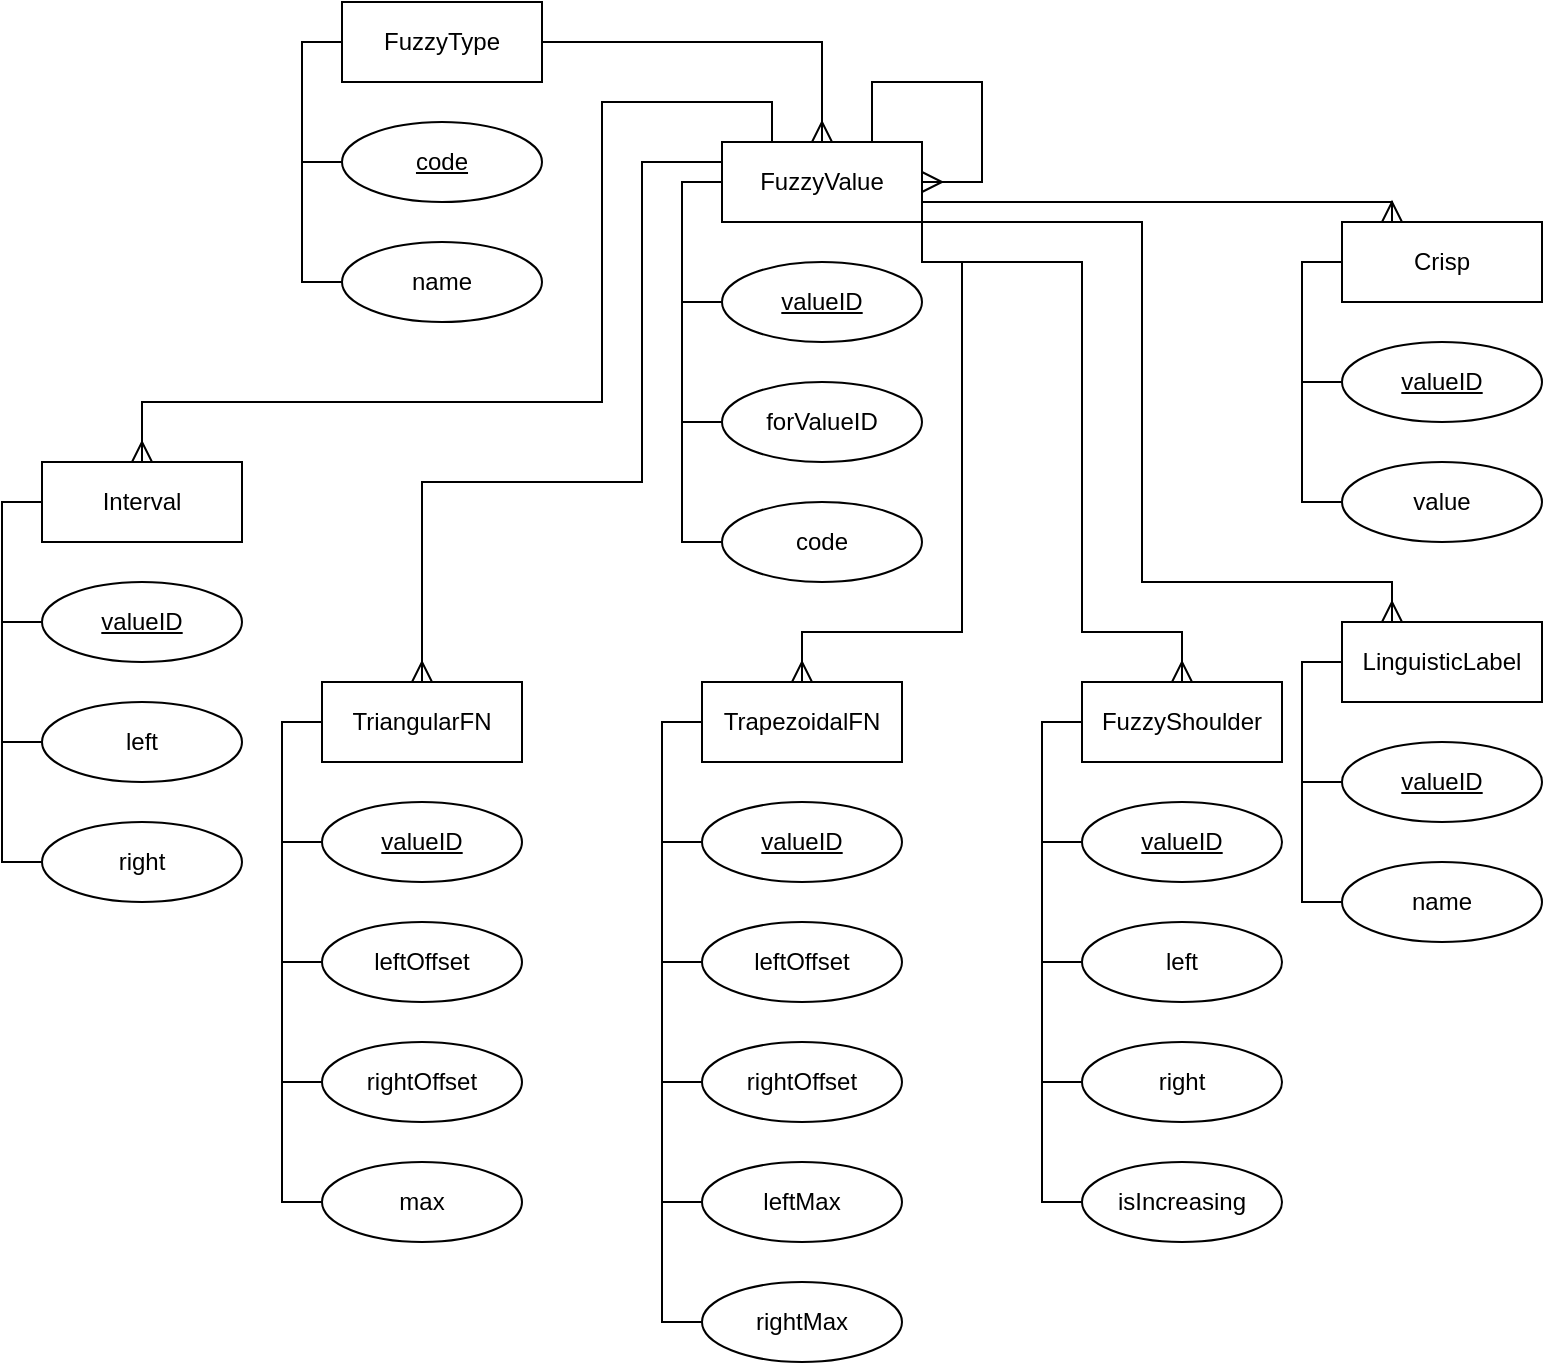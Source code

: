 <mxfile version="16.5.1" type="device"><diagram id="Ls7CAqHKNr0_9SQ_I0zq" name="Страница 1"><mxGraphModel dx="2249" dy="878" grid="1" gridSize="10" guides="1" tooltips="1" connect="1" arrows="1" fold="1" page="1" pageScale="1" pageWidth="827" pageHeight="1169" math="0" shadow="0"><root><mxCell id="0"/><mxCell id="1" parent="0"/><mxCell id="wLwDfBoCLIOFkQrNuHTX-5" style="edgeStyle=orthogonalEdgeStyle;rounded=0;orthogonalLoop=1;jettySize=auto;html=1;exitX=0;exitY=0.5;exitDx=0;exitDy=0;entryX=0;entryY=0.5;entryDx=0;entryDy=0;endArrow=none;endFill=0;" edge="1" parent="1" source="wLwDfBoCLIOFkQrNuHTX-1" target="wLwDfBoCLIOFkQrNuHTX-3"><mxGeometry relative="1" as="geometry"/></mxCell><mxCell id="wLwDfBoCLIOFkQrNuHTX-6" style="edgeStyle=orthogonalEdgeStyle;rounded=0;orthogonalLoop=1;jettySize=auto;html=1;exitX=0;exitY=0.5;exitDx=0;exitDy=0;entryX=0;entryY=0.5;entryDx=0;entryDy=0;endArrow=none;endFill=0;" edge="1" parent="1" source="wLwDfBoCLIOFkQrNuHTX-1" target="wLwDfBoCLIOFkQrNuHTX-2"><mxGeometry relative="1" as="geometry"/></mxCell><mxCell id="wLwDfBoCLIOFkQrNuHTX-7" style="edgeStyle=orthogonalEdgeStyle;rounded=0;orthogonalLoop=1;jettySize=auto;html=1;exitX=0;exitY=0.5;exitDx=0;exitDy=0;entryX=0;entryY=0.5;entryDx=0;entryDy=0;endArrow=none;endFill=0;" edge="1" parent="1" source="wLwDfBoCLIOFkQrNuHTX-1" target="wLwDfBoCLIOFkQrNuHTX-4"><mxGeometry relative="1" as="geometry"/></mxCell><mxCell id="wLwDfBoCLIOFkQrNuHTX-1" value="FuzzyValue" style="whiteSpace=wrap;html=1;align=center;" vertex="1" parent="1"><mxGeometry x="80" y="310" width="100" height="40" as="geometry"/></mxCell><mxCell id="wLwDfBoCLIOFkQrNuHTX-2" value="forValueID" style="ellipse;whiteSpace=wrap;html=1;align=center;" vertex="1" parent="1"><mxGeometry x="80" y="430" width="100" height="40" as="geometry"/></mxCell><mxCell id="wLwDfBoCLIOFkQrNuHTX-3" value="valueID" style="ellipse;whiteSpace=wrap;html=1;align=center;fontStyle=4;" vertex="1" parent="1"><mxGeometry x="80" y="370" width="100" height="40" as="geometry"/></mxCell><mxCell id="wLwDfBoCLIOFkQrNuHTX-89" style="edgeStyle=orthogonalEdgeStyle;rounded=0;orthogonalLoop=1;jettySize=auto;html=1;exitX=0.5;exitY=0;exitDx=0;exitDy=0;entryX=1;entryY=0.5;entryDx=0;entryDy=0;endArrow=none;endFill=0;endSize=8;startArrow=ERmany;startFill=0;startSize=8;" edge="1" parent="1" source="wLwDfBoCLIOFkQrNuHTX-1" target="wLwDfBoCLIOFkQrNuHTX-11"><mxGeometry relative="1" as="geometry"/></mxCell><mxCell id="wLwDfBoCLIOFkQrNuHTX-4" value="code" style="ellipse;whiteSpace=wrap;html=1;align=center;" vertex="1" parent="1"><mxGeometry x="80" y="490" width="100" height="40" as="geometry"/></mxCell><mxCell id="wLwDfBoCLIOFkQrNuHTX-8" style="edgeStyle=orthogonalEdgeStyle;rounded=0;orthogonalLoop=1;jettySize=auto;html=1;exitX=0;exitY=0.5;exitDx=0;exitDy=0;entryX=0;entryY=0.5;entryDx=0;entryDy=0;endArrow=none;endFill=0;" edge="1" parent="1" source="wLwDfBoCLIOFkQrNuHTX-11" target="wLwDfBoCLIOFkQrNuHTX-13"><mxGeometry relative="1" as="geometry"/></mxCell><mxCell id="wLwDfBoCLIOFkQrNuHTX-9" style="edgeStyle=orthogonalEdgeStyle;rounded=0;orthogonalLoop=1;jettySize=auto;html=1;exitX=0;exitY=0.5;exitDx=0;exitDy=0;entryX=0;entryY=0.5;entryDx=0;entryDy=0;endArrow=none;endFill=0;" edge="1" parent="1" source="wLwDfBoCLIOFkQrNuHTX-11" target="wLwDfBoCLIOFkQrNuHTX-12"><mxGeometry relative="1" as="geometry"/></mxCell><mxCell id="wLwDfBoCLIOFkQrNuHTX-11" value="FuzzyType" style="whiteSpace=wrap;html=1;align=center;" vertex="1" parent="1"><mxGeometry x="-110" y="240" width="100" height="40" as="geometry"/></mxCell><mxCell id="wLwDfBoCLIOFkQrNuHTX-12" value="name" style="ellipse;whiteSpace=wrap;html=1;align=center;" vertex="1" parent="1"><mxGeometry x="-110" y="360" width="100" height="40" as="geometry"/></mxCell><mxCell id="wLwDfBoCLIOFkQrNuHTX-13" value="code" style="ellipse;whiteSpace=wrap;html=1;align=center;fontStyle=4;" vertex="1" parent="1"><mxGeometry x="-110" y="300" width="100" height="40" as="geometry"/></mxCell><mxCell id="wLwDfBoCLIOFkQrNuHTX-15" style="edgeStyle=orthogonalEdgeStyle;rounded=0;orthogonalLoop=1;jettySize=auto;html=1;exitX=0;exitY=0.5;exitDx=0;exitDy=0;entryX=0;entryY=0.5;entryDx=0;entryDy=0;endArrow=none;endFill=0;" edge="1" parent="1" source="wLwDfBoCLIOFkQrNuHTX-18" target="wLwDfBoCLIOFkQrNuHTX-20"><mxGeometry relative="1" as="geometry"/></mxCell><mxCell id="wLwDfBoCLIOFkQrNuHTX-16" style="edgeStyle=orthogonalEdgeStyle;rounded=0;orthogonalLoop=1;jettySize=auto;html=1;exitX=0;exitY=0.5;exitDx=0;exitDy=0;entryX=0;entryY=0.5;entryDx=0;entryDy=0;endArrow=none;endFill=0;" edge="1" parent="1" source="wLwDfBoCLIOFkQrNuHTX-18" target="wLwDfBoCLIOFkQrNuHTX-19"><mxGeometry relative="1" as="geometry"/></mxCell><mxCell id="wLwDfBoCLIOFkQrNuHTX-91" style="edgeStyle=orthogonalEdgeStyle;rounded=0;orthogonalLoop=1;jettySize=auto;html=1;exitX=0.25;exitY=0;exitDx=0;exitDy=0;entryX=1;entryY=0.75;entryDx=0;entryDy=0;startArrow=ERmany;startFill=0;endArrow=none;endFill=0;startSize=8;endSize=8;" edge="1" parent="1" source="wLwDfBoCLIOFkQrNuHTX-18" target="wLwDfBoCLIOFkQrNuHTX-1"><mxGeometry relative="1" as="geometry"><Array as="points"><mxPoint x="415" y="340"/></Array></mxGeometry></mxCell><mxCell id="wLwDfBoCLIOFkQrNuHTX-18" value="Crisp" style="whiteSpace=wrap;html=1;align=center;" vertex="1" parent="1"><mxGeometry x="390" y="350" width="100" height="40" as="geometry"/></mxCell><mxCell id="wLwDfBoCLIOFkQrNuHTX-19" value="value" style="ellipse;whiteSpace=wrap;html=1;align=center;" vertex="1" parent="1"><mxGeometry x="390" y="470" width="100" height="40" as="geometry"/></mxCell><mxCell id="wLwDfBoCLIOFkQrNuHTX-20" value="valueID" style="ellipse;whiteSpace=wrap;html=1;align=center;fontStyle=4;" vertex="1" parent="1"><mxGeometry x="390" y="410" width="100" height="40" as="geometry"/></mxCell><mxCell id="wLwDfBoCLIOFkQrNuHTX-22" style="edgeStyle=orthogonalEdgeStyle;rounded=0;orthogonalLoop=1;jettySize=auto;html=1;exitX=0;exitY=0.5;exitDx=0;exitDy=0;entryX=0;entryY=0.5;entryDx=0;entryDy=0;endArrow=none;endFill=0;" edge="1" parent="1" source="wLwDfBoCLIOFkQrNuHTX-25" target="wLwDfBoCLIOFkQrNuHTX-27"><mxGeometry relative="1" as="geometry"/></mxCell><mxCell id="wLwDfBoCLIOFkQrNuHTX-23" style="edgeStyle=orthogonalEdgeStyle;rounded=0;orthogonalLoop=1;jettySize=auto;html=1;exitX=0;exitY=0.5;exitDx=0;exitDy=0;entryX=0;entryY=0.5;entryDx=0;entryDy=0;endArrow=none;endFill=0;" edge="1" parent="1" source="wLwDfBoCLIOFkQrNuHTX-25" target="wLwDfBoCLIOFkQrNuHTX-26"><mxGeometry relative="1" as="geometry"/></mxCell><mxCell id="wLwDfBoCLIOFkQrNuHTX-92" style="edgeStyle=orthogonalEdgeStyle;rounded=0;orthogonalLoop=1;jettySize=auto;html=1;exitX=0.25;exitY=0;exitDx=0;exitDy=0;entryX=1;entryY=1;entryDx=0;entryDy=0;startArrow=ERmany;startFill=0;endArrow=none;endFill=0;startSize=8;endSize=8;" edge="1" parent="1" source="wLwDfBoCLIOFkQrNuHTX-25" target="wLwDfBoCLIOFkQrNuHTX-1"><mxGeometry relative="1" as="geometry"><Array as="points"><mxPoint x="415" y="530"/><mxPoint x="290" y="530"/><mxPoint x="290" y="350"/></Array></mxGeometry></mxCell><mxCell id="wLwDfBoCLIOFkQrNuHTX-25" value="LinguisticLabel" style="whiteSpace=wrap;html=1;align=center;" vertex="1" parent="1"><mxGeometry x="390" y="550" width="100" height="40" as="geometry"/></mxCell><mxCell id="wLwDfBoCLIOFkQrNuHTX-26" value="name" style="ellipse;whiteSpace=wrap;html=1;align=center;" vertex="1" parent="1"><mxGeometry x="390" y="670" width="100" height="40" as="geometry"/></mxCell><mxCell id="wLwDfBoCLIOFkQrNuHTX-27" value="valueID" style="ellipse;whiteSpace=wrap;html=1;align=center;fontStyle=4;" vertex="1" parent="1"><mxGeometry x="390" y="610" width="100" height="40" as="geometry"/></mxCell><mxCell id="wLwDfBoCLIOFkQrNuHTX-43" style="edgeStyle=orthogonalEdgeStyle;rounded=0;orthogonalLoop=1;jettySize=auto;html=1;exitX=0;exitY=0.5;exitDx=0;exitDy=0;entryX=0;entryY=0.5;entryDx=0;entryDy=0;endArrow=none;endFill=0;" edge="1" parent="1" source="wLwDfBoCLIOFkQrNuHTX-46" target="wLwDfBoCLIOFkQrNuHTX-48"><mxGeometry relative="1" as="geometry"/></mxCell><mxCell id="wLwDfBoCLIOFkQrNuHTX-44" style="edgeStyle=orthogonalEdgeStyle;rounded=0;orthogonalLoop=1;jettySize=auto;html=1;exitX=0;exitY=0.5;exitDx=0;exitDy=0;entryX=0;entryY=0.5;entryDx=0;entryDy=0;endArrow=none;endFill=0;" edge="1" parent="1" source="wLwDfBoCLIOFkQrNuHTX-46" target="wLwDfBoCLIOFkQrNuHTX-47"><mxGeometry relative="1" as="geometry"/></mxCell><mxCell id="wLwDfBoCLIOFkQrNuHTX-45" style="edgeStyle=orthogonalEdgeStyle;rounded=0;orthogonalLoop=1;jettySize=auto;html=1;exitX=0;exitY=0.5;exitDx=0;exitDy=0;entryX=0;entryY=0.5;entryDx=0;entryDy=0;endArrow=none;endFill=0;" edge="1" parent="1" source="wLwDfBoCLIOFkQrNuHTX-46" target="wLwDfBoCLIOFkQrNuHTX-49"><mxGeometry relative="1" as="geometry"/></mxCell><mxCell id="wLwDfBoCLIOFkQrNuHTX-93" style="edgeStyle=orthogonalEdgeStyle;rounded=0;orthogonalLoop=1;jettySize=auto;html=1;exitX=0.5;exitY=0;exitDx=0;exitDy=0;startArrow=ERmany;startFill=0;endArrow=none;endFill=0;startSize=8;endSize=8;" edge="1" parent="1" source="wLwDfBoCLIOFkQrNuHTX-46"><mxGeometry relative="1" as="geometry"><mxPoint x="180" y="350" as="targetPoint"/><Array as="points"><mxPoint x="310" y="555"/><mxPoint x="260" y="555"/><mxPoint x="260" y="370"/><mxPoint x="180" y="370"/></Array></mxGeometry></mxCell><mxCell id="wLwDfBoCLIOFkQrNuHTX-46" value="FuzzyShoulder" style="whiteSpace=wrap;html=1;align=center;" vertex="1" parent="1"><mxGeometry x="260" y="580" width="100" height="40" as="geometry"/></mxCell><mxCell id="wLwDfBoCLIOFkQrNuHTX-47" value="left" style="ellipse;whiteSpace=wrap;html=1;align=center;" vertex="1" parent="1"><mxGeometry x="260" y="700" width="100" height="40" as="geometry"/></mxCell><mxCell id="wLwDfBoCLIOFkQrNuHTX-48" value="valueID" style="ellipse;whiteSpace=wrap;html=1;align=center;fontStyle=4;" vertex="1" parent="1"><mxGeometry x="260" y="640" width="100" height="40" as="geometry"/></mxCell><mxCell id="wLwDfBoCLIOFkQrNuHTX-49" value="right" style="ellipse;whiteSpace=wrap;html=1;align=center;" vertex="1" parent="1"><mxGeometry x="260" y="760" width="100" height="40" as="geometry"/></mxCell><mxCell id="wLwDfBoCLIOFkQrNuHTX-51" style="edgeStyle=orthogonalEdgeStyle;rounded=0;orthogonalLoop=1;jettySize=auto;html=1;exitX=0;exitY=0.5;exitDx=0;exitDy=0;entryX=0;entryY=0.5;entryDx=0;entryDy=0;endArrow=none;endFill=0;" edge="1" parent="1" source="wLwDfBoCLIOFkQrNuHTX-50" target="wLwDfBoCLIOFkQrNuHTX-46"><mxGeometry relative="1" as="geometry"/></mxCell><mxCell id="wLwDfBoCLIOFkQrNuHTX-50" value="isIncreasing" style="ellipse;whiteSpace=wrap;html=1;align=center;" vertex="1" parent="1"><mxGeometry x="260" y="820" width="100" height="40" as="geometry"/></mxCell><mxCell id="wLwDfBoCLIOFkQrNuHTX-52" style="edgeStyle=orthogonalEdgeStyle;rounded=0;orthogonalLoop=1;jettySize=auto;html=1;exitX=0;exitY=0.5;exitDx=0;exitDy=0;entryX=0;entryY=0.5;entryDx=0;entryDy=0;endArrow=none;endFill=0;" edge="1" parent="1" source="wLwDfBoCLIOFkQrNuHTX-55" target="wLwDfBoCLIOFkQrNuHTX-57"><mxGeometry relative="1" as="geometry"/></mxCell><mxCell id="wLwDfBoCLIOFkQrNuHTX-53" style="edgeStyle=orthogonalEdgeStyle;rounded=0;orthogonalLoop=1;jettySize=auto;html=1;exitX=0;exitY=0.5;exitDx=0;exitDy=0;entryX=0;entryY=0.5;entryDx=0;entryDy=0;endArrow=none;endFill=0;" edge="1" parent="1" source="wLwDfBoCLIOFkQrNuHTX-55" target="wLwDfBoCLIOFkQrNuHTX-56"><mxGeometry relative="1" as="geometry"/></mxCell><mxCell id="wLwDfBoCLIOFkQrNuHTX-54" style="edgeStyle=orthogonalEdgeStyle;rounded=0;orthogonalLoop=1;jettySize=auto;html=1;exitX=0;exitY=0.5;exitDx=0;exitDy=0;entryX=0;entryY=0.5;entryDx=0;entryDy=0;endArrow=none;endFill=0;" edge="1" parent="1" source="wLwDfBoCLIOFkQrNuHTX-55" target="wLwDfBoCLIOFkQrNuHTX-58"><mxGeometry relative="1" as="geometry"/></mxCell><mxCell id="wLwDfBoCLIOFkQrNuHTX-94" style="edgeStyle=orthogonalEdgeStyle;rounded=0;orthogonalLoop=1;jettySize=auto;html=1;exitX=0.5;exitY=0;exitDx=0;exitDy=0;entryX=1;entryY=1;entryDx=0;entryDy=0;startArrow=ERmany;startFill=0;endArrow=none;endFill=0;startSize=8;endSize=8;" edge="1" parent="1" source="wLwDfBoCLIOFkQrNuHTX-55" target="wLwDfBoCLIOFkQrNuHTX-1"><mxGeometry relative="1" as="geometry"><Array as="points"><mxPoint x="120" y="555"/><mxPoint x="200" y="555"/><mxPoint x="200" y="370"/><mxPoint x="180" y="370"/></Array></mxGeometry></mxCell><mxCell id="wLwDfBoCLIOFkQrNuHTX-55" value="TrapezoidalFN" style="whiteSpace=wrap;html=1;align=center;" vertex="1" parent="1"><mxGeometry x="70" y="580" width="100" height="40" as="geometry"/></mxCell><mxCell id="wLwDfBoCLIOFkQrNuHTX-56" value="leftOffset" style="ellipse;whiteSpace=wrap;html=1;align=center;" vertex="1" parent="1"><mxGeometry x="70" y="700" width="100" height="40" as="geometry"/></mxCell><mxCell id="wLwDfBoCLIOFkQrNuHTX-57" value="valueID" style="ellipse;whiteSpace=wrap;html=1;align=center;fontStyle=4;" vertex="1" parent="1"><mxGeometry x="70" y="640" width="100" height="40" as="geometry"/></mxCell><mxCell id="wLwDfBoCLIOFkQrNuHTX-58" value="rightOffset" style="ellipse;whiteSpace=wrap;html=1;align=center;" vertex="1" parent="1"><mxGeometry x="70" y="760" width="100" height="40" as="geometry"/></mxCell><mxCell id="wLwDfBoCLIOFkQrNuHTX-59" style="edgeStyle=orthogonalEdgeStyle;rounded=0;orthogonalLoop=1;jettySize=auto;html=1;exitX=0;exitY=0.5;exitDx=0;exitDy=0;entryX=0;entryY=0.5;entryDx=0;entryDy=0;endArrow=none;endFill=0;" edge="1" parent="1" source="wLwDfBoCLIOFkQrNuHTX-60" target="wLwDfBoCLIOFkQrNuHTX-55"><mxGeometry relative="1" as="geometry"/></mxCell><mxCell id="wLwDfBoCLIOFkQrNuHTX-60" value="leftMax" style="ellipse;whiteSpace=wrap;html=1;align=center;" vertex="1" parent="1"><mxGeometry x="70" y="820" width="100" height="40" as="geometry"/></mxCell><mxCell id="wLwDfBoCLIOFkQrNuHTX-62" style="edgeStyle=orthogonalEdgeStyle;rounded=0;orthogonalLoop=1;jettySize=auto;html=1;exitX=0;exitY=0.5;exitDx=0;exitDy=0;entryX=0;entryY=0.5;entryDx=0;entryDy=0;endArrow=none;endFill=0;" edge="1" parent="1" source="wLwDfBoCLIOFkQrNuHTX-61" target="wLwDfBoCLIOFkQrNuHTX-55"><mxGeometry relative="1" as="geometry"/></mxCell><mxCell id="wLwDfBoCLIOFkQrNuHTX-61" value="rightMax" style="ellipse;whiteSpace=wrap;html=1;align=center;" vertex="1" parent="1"><mxGeometry x="70" y="880" width="100" height="40" as="geometry"/></mxCell><mxCell id="wLwDfBoCLIOFkQrNuHTX-64" style="edgeStyle=orthogonalEdgeStyle;rounded=0;orthogonalLoop=1;jettySize=auto;html=1;exitX=0;exitY=0.5;exitDx=0;exitDy=0;entryX=0;entryY=0.5;entryDx=0;entryDy=0;endArrow=none;endFill=0;" edge="1" parent="1" source="wLwDfBoCLIOFkQrNuHTX-67" target="wLwDfBoCLIOFkQrNuHTX-69"><mxGeometry relative="1" as="geometry"/></mxCell><mxCell id="wLwDfBoCLIOFkQrNuHTX-65" style="edgeStyle=orthogonalEdgeStyle;rounded=0;orthogonalLoop=1;jettySize=auto;html=1;exitX=0;exitY=0.5;exitDx=0;exitDy=0;entryX=0;entryY=0.5;entryDx=0;entryDy=0;endArrow=none;endFill=0;" edge="1" parent="1" source="wLwDfBoCLIOFkQrNuHTX-67" target="wLwDfBoCLIOFkQrNuHTX-68"><mxGeometry relative="1" as="geometry"/></mxCell><mxCell id="wLwDfBoCLIOFkQrNuHTX-66" style="edgeStyle=orthogonalEdgeStyle;rounded=0;orthogonalLoop=1;jettySize=auto;html=1;exitX=0;exitY=0.5;exitDx=0;exitDy=0;entryX=0;entryY=0.5;entryDx=0;entryDy=0;endArrow=none;endFill=0;" edge="1" parent="1" source="wLwDfBoCLIOFkQrNuHTX-67" target="wLwDfBoCLIOFkQrNuHTX-70"><mxGeometry relative="1" as="geometry"/></mxCell><mxCell id="wLwDfBoCLIOFkQrNuHTX-95" style="edgeStyle=orthogonalEdgeStyle;rounded=0;orthogonalLoop=1;jettySize=auto;html=1;exitX=0.5;exitY=0;exitDx=0;exitDy=0;entryX=0;entryY=0.25;entryDx=0;entryDy=0;startArrow=ERmany;startFill=0;endArrow=none;endFill=0;startSize=8;endSize=8;" edge="1" parent="1" source="wLwDfBoCLIOFkQrNuHTX-67" target="wLwDfBoCLIOFkQrNuHTX-1"><mxGeometry relative="1" as="geometry"><Array as="points"><mxPoint x="-70" y="480"/><mxPoint x="40" y="480"/><mxPoint x="40" y="320"/></Array></mxGeometry></mxCell><mxCell id="wLwDfBoCLIOFkQrNuHTX-67" value="TriangularFN" style="whiteSpace=wrap;html=1;align=center;" vertex="1" parent="1"><mxGeometry x="-120" y="580" width="100" height="40" as="geometry"/></mxCell><mxCell id="wLwDfBoCLIOFkQrNuHTX-68" value="leftOffset" style="ellipse;whiteSpace=wrap;html=1;align=center;" vertex="1" parent="1"><mxGeometry x="-120" y="700" width="100" height="40" as="geometry"/></mxCell><mxCell id="wLwDfBoCLIOFkQrNuHTX-69" value="valueID" style="ellipse;whiteSpace=wrap;html=1;align=center;fontStyle=4;" vertex="1" parent="1"><mxGeometry x="-120" y="640" width="100" height="40" as="geometry"/></mxCell><mxCell id="wLwDfBoCLIOFkQrNuHTX-70" value="rightOffset" style="ellipse;whiteSpace=wrap;html=1;align=center;" vertex="1" parent="1"><mxGeometry x="-120" y="760" width="100" height="40" as="geometry"/></mxCell><mxCell id="wLwDfBoCLIOFkQrNuHTX-71" style="edgeStyle=orthogonalEdgeStyle;rounded=0;orthogonalLoop=1;jettySize=auto;html=1;exitX=0;exitY=0.5;exitDx=0;exitDy=0;entryX=0;entryY=0.5;entryDx=0;entryDy=0;endArrow=none;endFill=0;" edge="1" parent="1" source="wLwDfBoCLIOFkQrNuHTX-72" target="wLwDfBoCLIOFkQrNuHTX-67"><mxGeometry relative="1" as="geometry"/></mxCell><mxCell id="wLwDfBoCLIOFkQrNuHTX-72" value="max" style="ellipse;whiteSpace=wrap;html=1;align=center;" vertex="1" parent="1"><mxGeometry x="-120" y="820" width="100" height="40" as="geometry"/></mxCell><mxCell id="wLwDfBoCLIOFkQrNuHTX-82" style="edgeStyle=orthogonalEdgeStyle;rounded=0;orthogonalLoop=1;jettySize=auto;html=1;exitX=0;exitY=0.5;exitDx=0;exitDy=0;entryX=0;entryY=0.5;entryDx=0;entryDy=0;endArrow=none;endFill=0;" edge="1" parent="1" source="wLwDfBoCLIOFkQrNuHTX-85" target="wLwDfBoCLIOFkQrNuHTX-87"><mxGeometry relative="1" as="geometry"/></mxCell><mxCell id="wLwDfBoCLIOFkQrNuHTX-83" style="edgeStyle=orthogonalEdgeStyle;rounded=0;orthogonalLoop=1;jettySize=auto;html=1;exitX=0;exitY=0.5;exitDx=0;exitDy=0;entryX=0;entryY=0.5;entryDx=0;entryDy=0;endArrow=none;endFill=0;" edge="1" parent="1" source="wLwDfBoCLIOFkQrNuHTX-85" target="wLwDfBoCLIOFkQrNuHTX-86"><mxGeometry relative="1" as="geometry"/></mxCell><mxCell id="wLwDfBoCLIOFkQrNuHTX-84" style="edgeStyle=orthogonalEdgeStyle;rounded=0;orthogonalLoop=1;jettySize=auto;html=1;exitX=0;exitY=0.5;exitDx=0;exitDy=0;entryX=0;entryY=0.5;entryDx=0;entryDy=0;endArrow=none;endFill=0;" edge="1" parent="1" source="wLwDfBoCLIOFkQrNuHTX-85" target="wLwDfBoCLIOFkQrNuHTX-88"><mxGeometry relative="1" as="geometry"/></mxCell><mxCell id="wLwDfBoCLIOFkQrNuHTX-96" style="edgeStyle=orthogonalEdgeStyle;rounded=0;orthogonalLoop=1;jettySize=auto;html=1;exitX=0.5;exitY=0;exitDx=0;exitDy=0;startArrow=ERmany;startFill=0;endArrow=none;endFill=0;startSize=8;endSize=8;entryX=0.25;entryY=0;entryDx=0;entryDy=0;" edge="1" parent="1" source="wLwDfBoCLIOFkQrNuHTX-85" target="wLwDfBoCLIOFkQrNuHTX-1"><mxGeometry relative="1" as="geometry"><mxPoint x="70" y="310" as="targetPoint"/><Array as="points"><mxPoint x="-210" y="440"/><mxPoint x="20" y="440"/><mxPoint x="20" y="290"/><mxPoint x="105" y="290"/></Array></mxGeometry></mxCell><mxCell id="wLwDfBoCLIOFkQrNuHTX-85" value="Interval" style="whiteSpace=wrap;html=1;align=center;" vertex="1" parent="1"><mxGeometry x="-260" y="470" width="100" height="40" as="geometry"/></mxCell><mxCell id="wLwDfBoCLIOFkQrNuHTX-86" value="left" style="ellipse;whiteSpace=wrap;html=1;align=center;" vertex="1" parent="1"><mxGeometry x="-260" y="590" width="100" height="40" as="geometry"/></mxCell><mxCell id="wLwDfBoCLIOFkQrNuHTX-87" value="valueID" style="ellipse;whiteSpace=wrap;html=1;align=center;fontStyle=4;" vertex="1" parent="1"><mxGeometry x="-260" y="530" width="100" height="40" as="geometry"/></mxCell><mxCell id="wLwDfBoCLIOFkQrNuHTX-88" value="right" style="ellipse;whiteSpace=wrap;html=1;align=center;" vertex="1" parent="1"><mxGeometry x="-260" y="650" width="100" height="40" as="geometry"/></mxCell><mxCell id="wLwDfBoCLIOFkQrNuHTX-90" style="edgeStyle=orthogonalEdgeStyle;rounded=0;orthogonalLoop=1;jettySize=auto;html=1;exitX=1;exitY=0.5;exitDx=0;exitDy=0;entryX=0.75;entryY=0;entryDx=0;entryDy=0;startArrow=ERmany;startFill=0;endArrow=none;endFill=0;startSize=8;endSize=8;" edge="1" parent="1" source="wLwDfBoCLIOFkQrNuHTX-1" target="wLwDfBoCLIOFkQrNuHTX-1"><mxGeometry relative="1" as="geometry"><Array as="points"><mxPoint x="210" y="330"/><mxPoint x="210" y="280"/><mxPoint x="155" y="280"/></Array></mxGeometry></mxCell></root></mxGraphModel></diagram></mxfile>